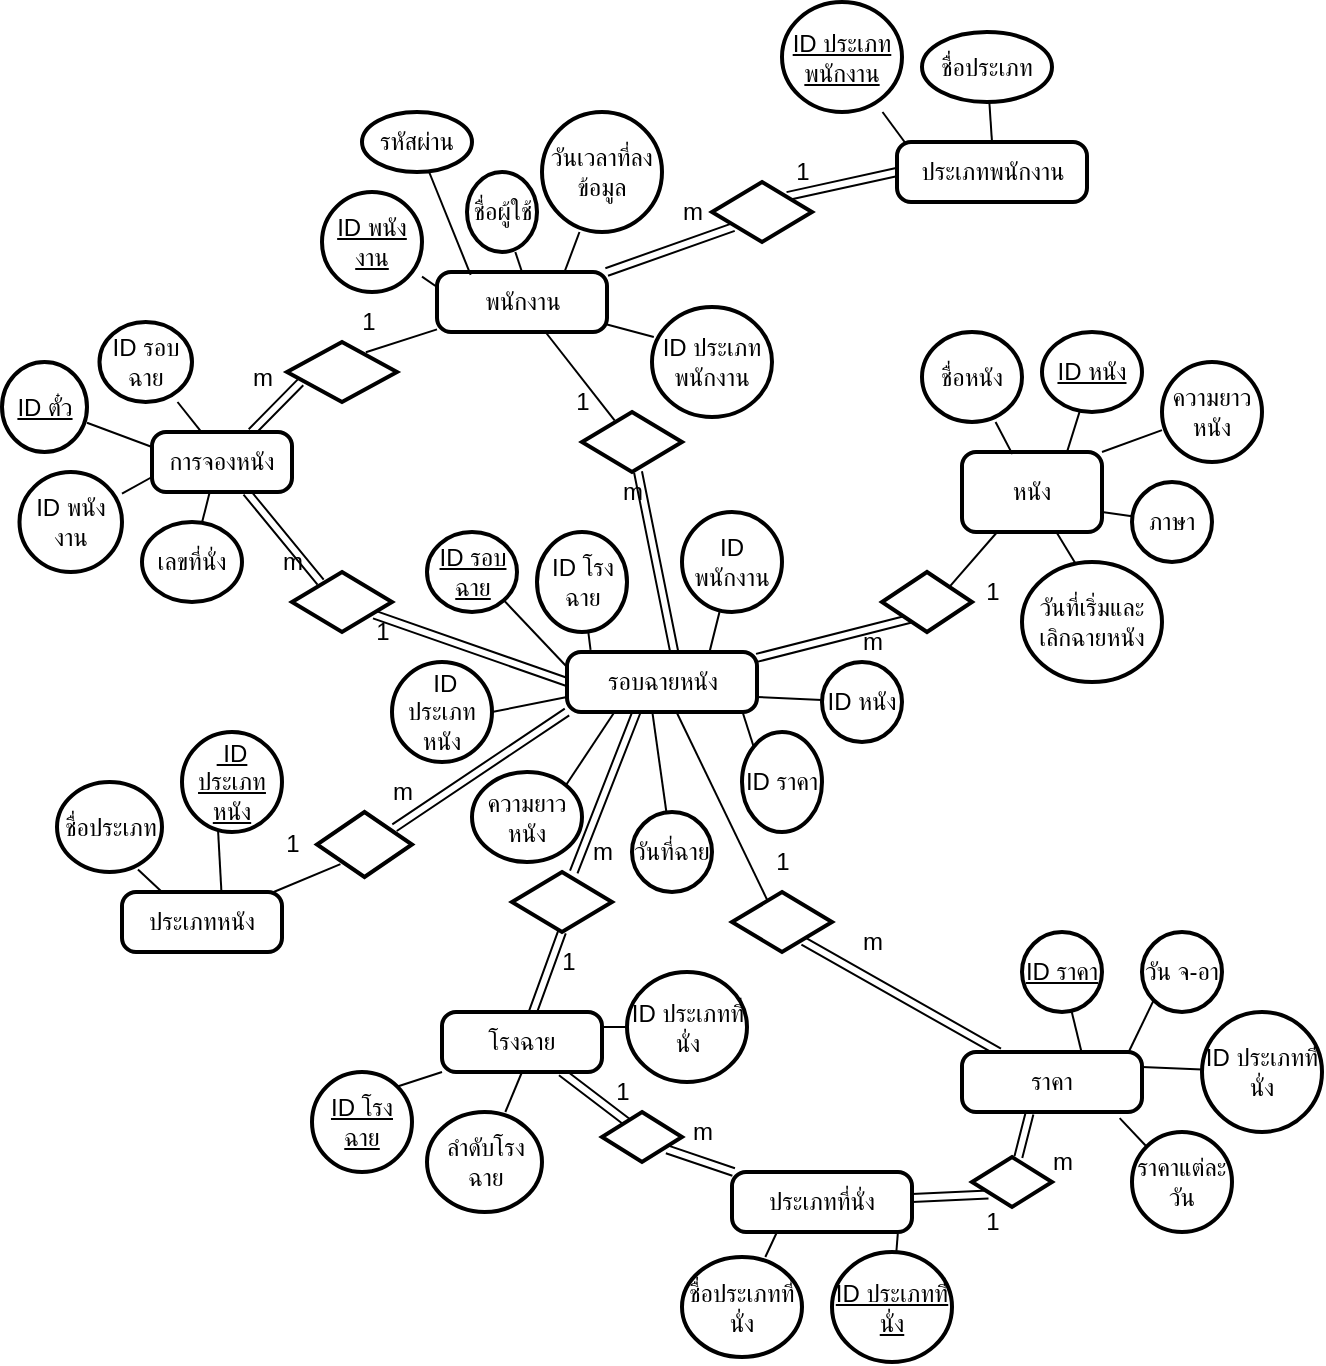 <mxfile>
    <diagram id="GzE5BmRNaT_6fZG82HUJ" name="Page-1">
        <mxGraphModel dx="784" dy="768" grid="1" gridSize="10" guides="1" tooltips="1" connect="1" arrows="1" fold="1" page="1" pageScale="1" pageWidth="850" pageHeight="1100" math="0" shadow="0">
            <root>
                <mxCell id="0"/>
                <mxCell id="1" parent="0"/>
                <mxCell id="127" style="edgeStyle=none;html=1;entryX=0.122;entryY=0.674;entryDx=0;entryDy=0;entryPerimeter=0;endArrow=none;endFill=0;shape=link;" edge="1" parent="1" source="89" target="126">
                    <mxGeometry relative="1" as="geometry">
                        <mxPoint x="239.98" y="230" as="targetPoint"/>
                    </mxGeometry>
                </mxCell>
                <mxCell id="146" style="edgeStyle=none;html=1;entryX=0.286;entryY=0.17;entryDx=0;entryDy=0;entryPerimeter=0;endArrow=none;endFill=0;shape=link;" edge="1" parent="1" source="89" target="118">
                    <mxGeometry relative="1" as="geometry"/>
                </mxCell>
                <mxCell id="89" value="การจองหนัง" style="rounded=1;whiteSpace=wrap;html=1;absoluteArcSize=1;arcSize=14;strokeWidth=2;" vertex="1" parent="1">
                    <mxGeometry x="195" y="290" width="70" height="30" as="geometry"/>
                </mxCell>
                <mxCell id="252" style="edgeStyle=none;html=1;entryX=0.355;entryY=0.007;entryDx=0;entryDy=0;entryPerimeter=0;endArrow=none;endFill=0;" edge="1" parent="1" source="92" target="89">
                    <mxGeometry relative="1" as="geometry"/>
                </mxCell>
                <mxCell id="92" value="ID รอบฉาย" style="strokeWidth=2;html=1;shape=mxgraph.flowchart.start_2;whiteSpace=wrap;" vertex="1" parent="1">
                    <mxGeometry x="168.75" y="235" width="46.25" height="40" as="geometry"/>
                </mxCell>
                <mxCell id="254" style="edgeStyle=none;html=1;entryX=0;entryY=0.25;entryDx=0;entryDy=0;endArrow=none;endFill=0;" edge="1" parent="1" source="93" target="89">
                    <mxGeometry relative="1" as="geometry"/>
                </mxCell>
                <mxCell id="93" value="&lt;u&gt;ID ตั๋ว&lt;/u&gt;" style="strokeWidth=2;html=1;shape=mxgraph.flowchart.start_2;whiteSpace=wrap;" vertex="1" parent="1">
                    <mxGeometry x="120" y="255" width="42.5" height="45" as="geometry"/>
                </mxCell>
                <mxCell id="251" style="edgeStyle=none;html=1;entryX=0.413;entryY=0.997;entryDx=0;entryDy=0;entryPerimeter=0;endArrow=none;endFill=0;" edge="1" parent="1" source="97" target="89">
                    <mxGeometry relative="1" as="geometry"/>
                </mxCell>
                <mxCell id="97" value="เลขที่นั่ง" style="strokeWidth=2;html=1;shape=mxgraph.flowchart.start_2;whiteSpace=wrap;" vertex="1" parent="1">
                    <mxGeometry x="190" y="335" width="50" height="40" as="geometry"/>
                </mxCell>
                <mxCell id="253" style="edgeStyle=none;html=1;entryX=0;entryY=0.75;entryDx=0;entryDy=0;endArrow=none;endFill=0;" edge="1" parent="1" source="101" target="89">
                    <mxGeometry relative="1" as="geometry"/>
                </mxCell>
                <mxCell id="101" value="ID พนังงาน" style="strokeWidth=2;html=1;shape=mxgraph.flowchart.start_2;whiteSpace=wrap;" vertex="1" parent="1">
                    <mxGeometry x="128.75" y="310" width="51.25" height="50" as="geometry"/>
                </mxCell>
                <mxCell id="169" style="edgeStyle=none;html=1;entryX=0.309;entryY=0.78;entryDx=0;entryDy=0;entryPerimeter=0;endArrow=none;endFill=0;shape=link;" edge="1" parent="1" source="105" target="167">
                    <mxGeometry relative="1" as="geometry"/>
                </mxCell>
                <mxCell id="185" style="edgeStyle=none;html=1;entryX=0.36;entryY=0.16;entryDx=0;entryDy=0;entryPerimeter=0;endArrow=none;endFill=0;" edge="1" parent="1" source="105" target="184">
                    <mxGeometry relative="1" as="geometry"/>
                </mxCell>
                <mxCell id="105" value="รอบฉายหนัง" style="rounded=1;whiteSpace=wrap;html=1;absoluteArcSize=1;arcSize=14;strokeWidth=2;" vertex="1" parent="1">
                    <mxGeometry x="402.5" y="400" width="95" height="30" as="geometry"/>
                </mxCell>
                <mxCell id="107" style="edgeStyle=none;html=1;entryX=0;entryY=0.25;entryDx=0;entryDy=0;endArrow=none;endFill=0;exitX=0.855;exitY=0.855;exitDx=0;exitDy=0;exitPerimeter=0;" edge="1" parent="1" source="106" target="105">
                    <mxGeometry relative="1" as="geometry"/>
                </mxCell>
                <mxCell id="106" value="&lt;u&gt;ID รอบฉาย&lt;/u&gt;" style="strokeWidth=2;html=1;shape=mxgraph.flowchart.start_2;whiteSpace=wrap;" vertex="1" parent="1">
                    <mxGeometry x="332.5" y="340" width="45" height="40" as="geometry"/>
                </mxCell>
                <mxCell id="170" style="edgeStyle=none;html=1;entryX=1;entryY=0.75;entryDx=0;entryDy=0;endArrow=none;endFill=0;" edge="1" parent="1" source="109" target="105">
                    <mxGeometry relative="1" as="geometry"/>
                </mxCell>
                <mxCell id="109" value="ID หนัง" style="strokeWidth=2;html=1;shape=mxgraph.flowchart.start_2;whiteSpace=wrap;" vertex="1" parent="1">
                    <mxGeometry x="530" y="405" width="40" height="40" as="geometry"/>
                </mxCell>
                <mxCell id="148" style="edgeStyle=none;html=1;entryX=0.124;entryY=-0.034;entryDx=0;entryDy=0;entryPerimeter=0;endArrow=none;endFill=0;" edge="1" parent="1" source="111" target="105">
                    <mxGeometry relative="1" as="geometry"/>
                </mxCell>
                <mxCell id="111" value="ID โรงฉาย" style="strokeWidth=2;html=1;shape=mxgraph.flowchart.start_2;whiteSpace=wrap;" vertex="1" parent="1">
                    <mxGeometry x="387.5" y="340" width="45" height="50" as="geometry"/>
                </mxCell>
                <mxCell id="114" style="edgeStyle=none;html=1;entryX=0;entryY=0.75;entryDx=0;entryDy=0;endArrow=none;endFill=0;exitX=1;exitY=0.5;exitDx=0;exitDy=0;exitPerimeter=0;" edge="1" parent="1" source="115" target="105">
                    <mxGeometry relative="1" as="geometry">
                        <mxPoint x="355" y="465" as="sourcePoint"/>
                    </mxGeometry>
                </mxCell>
                <mxCell id="115" value="&amp;nbsp;ID ประเภท หนัง" style="strokeWidth=2;html=1;shape=mxgraph.flowchart.start_2;whiteSpace=wrap;" vertex="1" parent="1">
                    <mxGeometry x="315" y="405" width="50" height="50" as="geometry"/>
                </mxCell>
                <mxCell id="117" style="edgeStyle=none;html=1;entryX=0.25;entryY=1;entryDx=0;entryDy=0;endArrow=none;endFill=0;exitX=0.855;exitY=0.145;exitDx=0;exitDy=0;exitPerimeter=0;" edge="1" parent="1" source="116" target="105">
                    <mxGeometry relative="1" as="geometry"/>
                </mxCell>
                <mxCell id="116" value="ความยาวหนัง" style="strokeWidth=2;html=1;shape=mxgraph.flowchart.start_2;whiteSpace=wrap;" vertex="1" parent="1">
                    <mxGeometry x="355" y="460" width="55" height="45" as="geometry"/>
                </mxCell>
                <mxCell id="145" style="edgeStyle=none;html=1;entryX=0;entryY=0.5;entryDx=0;entryDy=0;endArrow=none;endFill=0;exitX=0.823;exitY=0.71;exitDx=0;exitDy=0;exitPerimeter=0;shape=link;" edge="1" parent="1" source="118" target="105">
                    <mxGeometry relative="1" as="geometry"/>
                </mxCell>
                <mxCell id="118" value="" style="strokeWidth=2;html=1;shape=mxgraph.flowchart.decision;whiteSpace=wrap;" vertex="1" parent="1">
                    <mxGeometry x="265" y="360" width="50" height="30" as="geometry"/>
                </mxCell>
                <mxCell id="171" style="edgeStyle=none;html=1;entryX=0.45;entryY=1.02;entryDx=0;entryDy=0;entryPerimeter=0;endArrow=none;endFill=0;" edge="1" parent="1" source="120" target="105">
                    <mxGeometry relative="1" as="geometry"/>
                </mxCell>
                <mxCell id="120" value="วันที่ฉาย" style="strokeWidth=2;html=1;shape=mxgraph.flowchart.start_2;whiteSpace=wrap;" vertex="1" parent="1">
                    <mxGeometry x="435" y="480" width="40" height="40" as="geometry"/>
                </mxCell>
                <mxCell id="172" style="edgeStyle=none;html=1;entryX=0.924;entryY=0.999;entryDx=0;entryDy=0;endArrow=none;endFill=0;exitX=0.145;exitY=0.145;exitDx=0;exitDy=0;exitPerimeter=0;entryPerimeter=0;" edge="1" parent="1" source="121" target="105">
                    <mxGeometry relative="1" as="geometry"/>
                </mxCell>
                <mxCell id="121" value="ID ราคา" style="strokeWidth=2;html=1;shape=mxgraph.flowchart.start_2;whiteSpace=wrap;" vertex="1" parent="1">
                    <mxGeometry x="490" y="440" width="40" height="50" as="geometry"/>
                </mxCell>
                <mxCell id="126" value="" style="strokeWidth=2;html=1;shape=mxgraph.flowchart.decision;whiteSpace=wrap;" vertex="1" parent="1">
                    <mxGeometry x="262.5" y="245" width="55" height="30" as="geometry"/>
                </mxCell>
                <mxCell id="147" style="edgeStyle=none;html=1;endArrow=none;endFill=0;entryX=0.717;entryY=0.17;entryDx=0;entryDy=0;entryPerimeter=0;" edge="1" parent="1" source="128" target="126">
                    <mxGeometry relative="1" as="geometry">
                        <mxPoint x="310" y="230" as="targetPoint"/>
                    </mxGeometry>
                </mxCell>
                <mxCell id="150" style="edgeStyle=none;html=1;entryX=0.326;entryY=0.14;entryDx=0;entryDy=0;entryPerimeter=0;endArrow=none;endFill=0;" edge="1" parent="1" source="128" target="149">
                    <mxGeometry relative="1" as="geometry"/>
                </mxCell>
                <mxCell id="249" style="edgeStyle=none;html=1;entryX=0.015;entryY=0.272;entryDx=0;entryDy=0;entryPerimeter=0;endArrow=none;endFill=0;" edge="1" parent="1" source="128" target="143">
                    <mxGeometry relative="1" as="geometry"/>
                </mxCell>
                <mxCell id="261" style="edgeStyle=none;shape=link;html=1;entryX=0.214;entryY=0.752;entryDx=0;entryDy=0;entryPerimeter=0;endArrow=none;endFill=0;" edge="1" parent="1" source="128" target="260">
                    <mxGeometry relative="1" as="geometry"/>
                </mxCell>
                <mxCell id="128" value="พนักงาน" style="rounded=1;whiteSpace=wrap;html=1;absoluteArcSize=1;arcSize=14;strokeWidth=2;" vertex="1" parent="1">
                    <mxGeometry x="337.5" y="210" width="85" height="30" as="geometry"/>
                </mxCell>
                <mxCell id="248" style="edgeStyle=none;html=1;entryX=0;entryY=0.25;entryDx=0;entryDy=0;endArrow=none;endFill=0;" edge="1" parent="1" source="131" target="128">
                    <mxGeometry relative="1" as="geometry"/>
                </mxCell>
                <mxCell id="131" value="&lt;u&gt;ID พนังงาน&lt;/u&gt;" style="strokeWidth=2;html=1;shape=mxgraph.flowchart.start_2;whiteSpace=wrap;" vertex="1" parent="1">
                    <mxGeometry x="280" y="170" width="50" height="50" as="geometry"/>
                </mxCell>
                <mxCell id="246" style="edgeStyle=none;html=1;entryX=0.5;entryY=0;entryDx=0;entryDy=0;endArrow=none;endFill=0;" edge="1" parent="1" source="133" target="128">
                    <mxGeometry relative="1" as="geometry"/>
                </mxCell>
                <mxCell id="133" value="ชื่อผู้ใช้" style="strokeWidth=2;html=1;shape=mxgraph.flowchart.start_2;whiteSpace=wrap;" vertex="1" parent="1">
                    <mxGeometry x="352.5" y="160" width="35" height="40" as="geometry"/>
                </mxCell>
                <mxCell id="247" style="edgeStyle=none;html=1;entryX=0.198;entryY=0.047;entryDx=0;entryDy=0;entryPerimeter=0;endArrow=none;endFill=0;" edge="1" parent="1" source="135" target="128">
                    <mxGeometry relative="1" as="geometry"/>
                </mxCell>
                <mxCell id="135" value="รหัสผ่าน" style="strokeWidth=2;html=1;shape=mxgraph.flowchart.start_2;whiteSpace=wrap;" vertex="1" parent="1">
                    <mxGeometry x="300" y="130" width="55" height="30" as="geometry"/>
                </mxCell>
                <mxCell id="245" style="edgeStyle=none;html=1;entryX=0.75;entryY=0;entryDx=0;entryDy=0;endArrow=none;endFill=0;" edge="1" parent="1" source="141" target="128">
                    <mxGeometry relative="1" as="geometry"/>
                </mxCell>
                <mxCell id="141" value="วันเวลาที่ลงข้อมูล" style="strokeWidth=2;html=1;shape=mxgraph.flowchart.start_2;whiteSpace=wrap;" vertex="1" parent="1">
                    <mxGeometry x="390" y="130" width="60" height="60" as="geometry"/>
                </mxCell>
                <mxCell id="143" value="ID ประเภทพนักงาน" style="strokeWidth=2;html=1;shape=mxgraph.flowchart.start_2;whiteSpace=wrap;" vertex="1" parent="1">
                    <mxGeometry x="445" y="227.5" width="60" height="55" as="geometry"/>
                </mxCell>
                <mxCell id="151" style="edgeStyle=none;html=1;entryX=0.564;entryY=-0.007;entryDx=0;entryDy=0;entryPerimeter=0;endArrow=none;endFill=0;shape=link;" edge="1" parent="1" source="149" target="105">
                    <mxGeometry relative="1" as="geometry"/>
                </mxCell>
                <mxCell id="149" value="" style="strokeWidth=2;html=1;shape=mxgraph.flowchart.decision;whiteSpace=wrap;" vertex="1" parent="1">
                    <mxGeometry x="410" y="280" width="50" height="30" as="geometry"/>
                </mxCell>
                <mxCell id="173" style="edgeStyle=none;html=1;entryX=0.75;entryY=0;entryDx=0;entryDy=0;endArrow=none;endFill=0;" edge="1" parent="1" source="152" target="105">
                    <mxGeometry relative="1" as="geometry"/>
                </mxCell>
                <mxCell id="152" value="ID พนักงาน" style="strokeWidth=2;html=1;shape=mxgraph.flowchart.start_2;whiteSpace=wrap;" vertex="1" parent="1">
                    <mxGeometry x="460" y="330" width="50" height="50" as="geometry"/>
                </mxCell>
                <mxCell id="166" style="edgeStyle=none;html=1;entryX=0.393;entryY=0.033;entryDx=0;entryDy=0;entryPerimeter=0;endArrow=none;endFill=0;" edge="1" parent="1" source="154" target="165">
                    <mxGeometry relative="1" as="geometry"/>
                </mxCell>
                <mxCell id="168" style="edgeStyle=none;html=1;entryX=0.754;entryY=0.24;entryDx=0;entryDy=0;entryPerimeter=0;endArrow=none;endFill=0;" edge="1" parent="1" source="154" target="167">
                    <mxGeometry relative="1" as="geometry"/>
                </mxCell>
                <mxCell id="154" value="หนัง" style="rounded=1;whiteSpace=wrap;html=1;absoluteArcSize=1;arcSize=14;strokeWidth=2;" vertex="1" parent="1">
                    <mxGeometry x="600" y="300" width="70" height="40" as="geometry"/>
                </mxCell>
                <mxCell id="160" style="edgeStyle=none;html=1;entryX=0.75;entryY=0;entryDx=0;entryDy=0;endArrow=none;endFill=0;" edge="1" parent="1" source="156" target="154">
                    <mxGeometry relative="1" as="geometry"/>
                </mxCell>
                <mxCell id="156" value="&lt;u&gt;ID หนัง&lt;/u&gt;" style="strokeWidth=2;html=1;shape=mxgraph.flowchart.start_2;whiteSpace=wrap;" vertex="1" parent="1">
                    <mxGeometry x="640" y="240" width="50" height="40" as="geometry"/>
                </mxCell>
                <mxCell id="159" style="edgeStyle=none;html=1;entryX=0.36;entryY=0.027;entryDx=0;entryDy=0;entryPerimeter=0;endArrow=none;endFill=0;" edge="1" parent="1" source="158" target="154">
                    <mxGeometry relative="1" as="geometry"/>
                </mxCell>
                <mxCell id="158" value="ชื่อหนัง" style="strokeWidth=2;html=1;shape=mxgraph.flowchart.start_2;whiteSpace=wrap;" vertex="1" parent="1">
                    <mxGeometry x="580" y="240" width="50" height="45" as="geometry"/>
                </mxCell>
                <mxCell id="162" style="edgeStyle=none;html=1;entryX=1;entryY=0;entryDx=0;entryDy=0;endArrow=none;endFill=0;" edge="1" parent="1" source="161" target="154">
                    <mxGeometry relative="1" as="geometry"/>
                </mxCell>
                <mxCell id="161" value="ความยาวหนัง" style="strokeWidth=2;html=1;shape=mxgraph.flowchart.start_2;whiteSpace=wrap;" vertex="1" parent="1">
                    <mxGeometry x="700" y="255" width="50" height="50" as="geometry"/>
                </mxCell>
                <mxCell id="164" style="edgeStyle=none;html=1;endArrow=none;endFill=0;entryX=1;entryY=0.75;entryDx=0;entryDy=0;" edge="1" parent="1" source="163" target="154">
                    <mxGeometry relative="1" as="geometry">
                        <mxPoint x="730" y="400" as="targetPoint"/>
                    </mxGeometry>
                </mxCell>
                <mxCell id="163" value="ภาษา" style="strokeWidth=2;html=1;shape=mxgraph.flowchart.start_2;whiteSpace=wrap;" vertex="1" parent="1">
                    <mxGeometry x="685" y="315" width="40" height="40" as="geometry"/>
                </mxCell>
                <mxCell id="165" value="วันที่เริ่มและ เลิกฉายหนัง" style="strokeWidth=2;html=1;shape=mxgraph.flowchart.start_2;whiteSpace=wrap;" vertex="1" parent="1">
                    <mxGeometry x="630" y="355" width="70" height="60" as="geometry"/>
                </mxCell>
                <mxCell id="167" value="" style="strokeWidth=2;html=1;shape=mxgraph.flowchart.decision;whiteSpace=wrap;" vertex="1" parent="1">
                    <mxGeometry x="560" y="360" width="45" height="30" as="geometry"/>
                </mxCell>
                <mxCell id="186" style="edgeStyle=none;html=1;entryX=0.714;entryY=0.82;entryDx=0;entryDy=0;entryPerimeter=0;endArrow=none;endFill=0;shape=link;" edge="1" parent="1" source="174" target="184">
                    <mxGeometry relative="1" as="geometry"/>
                </mxCell>
                <mxCell id="174" value="ราคา" style="rounded=1;whiteSpace=wrap;html=1;absoluteArcSize=1;arcSize=14;strokeWidth=2;" vertex="1" parent="1">
                    <mxGeometry x="600" y="600" width="90" height="30" as="geometry"/>
                </mxCell>
                <mxCell id="176" style="edgeStyle=none;html=1;entryX=0.663;entryY=-0.013;entryDx=0;entryDy=0;entryPerimeter=0;endArrow=none;endFill=0;" edge="1" parent="1" source="175" target="174">
                    <mxGeometry relative="1" as="geometry"/>
                </mxCell>
                <mxCell id="175" value="&lt;u&gt;ID ราคา&lt;/u&gt;" style="strokeWidth=2;html=1;shape=mxgraph.flowchart.start_2;whiteSpace=wrap;direction=south;" vertex="1" parent="1">
                    <mxGeometry x="630" y="540" width="40" height="40" as="geometry"/>
                </mxCell>
                <mxCell id="178" style="edgeStyle=none;html=1;entryX=0.926;entryY=0;entryDx=0;entryDy=0;entryPerimeter=0;endArrow=none;endFill=0;exitX=0.145;exitY=0.855;exitDx=0;exitDy=0;exitPerimeter=0;" edge="1" parent="1" source="177" target="174">
                    <mxGeometry relative="1" as="geometry"/>
                </mxCell>
                <mxCell id="177" value="วัน จ-อา" style="strokeWidth=2;html=1;shape=mxgraph.flowchart.start_2;whiteSpace=wrap;" vertex="1" parent="1">
                    <mxGeometry x="690" y="540" width="40" height="40" as="geometry"/>
                </mxCell>
                <mxCell id="183" style="edgeStyle=none;html=1;entryX=1;entryY=0.25;entryDx=0;entryDy=0;endArrow=none;endFill=0;" edge="1" parent="1" source="182" target="174">
                    <mxGeometry relative="1" as="geometry"/>
                </mxCell>
                <mxCell id="182" value="ID ประเภทที่นั่ง" style="strokeWidth=2;html=1;shape=mxgraph.flowchart.start_2;whiteSpace=wrap;" vertex="1" parent="1">
                    <mxGeometry x="720" y="580" width="60" height="60" as="geometry"/>
                </mxCell>
                <mxCell id="184" value="" style="strokeWidth=2;html=1;shape=mxgraph.flowchart.decision;whiteSpace=wrap;" vertex="1" parent="1">
                    <mxGeometry x="485" y="520" width="50" height="30" as="geometry"/>
                </mxCell>
                <mxCell id="187" value="1" style="text;html=1;align=center;verticalAlign=middle;resizable=0;points=[];autosize=1;strokeColor=none;fillColor=none;" vertex="1" parent="1">
                    <mxGeometry x="495" y="490" width="30" height="30" as="geometry"/>
                </mxCell>
                <mxCell id="188" value="m" style="text;html=1;align=center;verticalAlign=middle;resizable=0;points=[];autosize=1;strokeColor=none;fillColor=none;" vertex="1" parent="1">
                    <mxGeometry x="540" y="530" width="30" height="30" as="geometry"/>
                </mxCell>
                <mxCell id="189" value="1" style="text;html=1;align=center;verticalAlign=middle;resizable=0;points=[];autosize=1;strokeColor=none;fillColor=none;" vertex="1" parent="1">
                    <mxGeometry x="600" y="355" width="30" height="30" as="geometry"/>
                </mxCell>
                <mxCell id="190" value="m" style="text;html=1;align=center;verticalAlign=middle;resizable=0;points=[];autosize=1;strokeColor=none;fillColor=none;" vertex="1" parent="1">
                    <mxGeometry x="540" y="380" width="30" height="30" as="geometry"/>
                </mxCell>
                <mxCell id="192" value="1" style="text;html=1;align=center;verticalAlign=middle;resizable=0;points=[];autosize=1;strokeColor=none;fillColor=none;" vertex="1" parent="1">
                    <mxGeometry x="295" y="375" width="30" height="30" as="geometry"/>
                </mxCell>
                <mxCell id="193" value="m" style="text;html=1;align=center;verticalAlign=middle;resizable=0;points=[];autosize=1;strokeColor=none;fillColor=none;" vertex="1" parent="1">
                    <mxGeometry x="250" y="340" width="30" height="30" as="geometry"/>
                </mxCell>
                <mxCell id="194" value="1" style="text;html=1;align=center;verticalAlign=middle;resizable=0;points=[];autosize=1;strokeColor=none;fillColor=none;" vertex="1" parent="1">
                    <mxGeometry x="395" y="260" width="30" height="30" as="geometry"/>
                </mxCell>
                <mxCell id="195" value="m" style="text;html=1;align=center;verticalAlign=middle;resizable=0;points=[];autosize=1;strokeColor=none;fillColor=none;" vertex="1" parent="1">
                    <mxGeometry x="420" y="305" width="30" height="30" as="geometry"/>
                </mxCell>
                <mxCell id="196" value="1" style="text;html=1;align=center;verticalAlign=middle;resizable=0;points=[];autosize=1;strokeColor=none;fillColor=none;" vertex="1" parent="1">
                    <mxGeometry x="287.5" y="220" width="30" height="30" as="geometry"/>
                </mxCell>
                <mxCell id="197" value="m" style="text;html=1;align=center;verticalAlign=middle;resizable=0;points=[];autosize=1;strokeColor=none;fillColor=none;" vertex="1" parent="1">
                    <mxGeometry x="235" y="247.5" width="30" height="30" as="geometry"/>
                </mxCell>
                <mxCell id="214" style="edgeStyle=none;html=1;entryX=0.5;entryY=1;entryDx=0;entryDy=0;entryPerimeter=0;endArrow=none;endFill=0;shape=link;" edge="1" parent="1" source="200" target="213">
                    <mxGeometry relative="1" as="geometry"/>
                </mxCell>
                <mxCell id="225" style="edgeStyle=none;html=1;entryX=0.317;entryY=0.205;entryDx=0;entryDy=0;entryPerimeter=0;endArrow=none;endFill=0;shape=link;" edge="1" parent="1" source="200" target="224">
                    <mxGeometry relative="1" as="geometry"/>
                </mxCell>
                <mxCell id="200" value="โรงฉาย" style="rounded=1;whiteSpace=wrap;html=1;absoluteArcSize=1;arcSize=14;strokeWidth=2;" vertex="1" parent="1">
                    <mxGeometry x="340" y="580" width="80" height="30" as="geometry"/>
                </mxCell>
                <mxCell id="208" style="edgeStyle=none;html=1;entryX=0;entryY=1;entryDx=0;entryDy=0;endArrow=none;endFill=0;exitX=0.855;exitY=0.145;exitDx=0;exitDy=0;exitPerimeter=0;" edge="1" parent="1" source="201" target="200">
                    <mxGeometry relative="1" as="geometry"/>
                </mxCell>
                <mxCell id="201" value="&lt;u&gt;ID โรงฉาย&lt;/u&gt;" style="strokeWidth=2;html=1;shape=mxgraph.flowchart.start_2;whiteSpace=wrap;" vertex="1" parent="1">
                    <mxGeometry x="275" y="610" width="50" height="50" as="geometry"/>
                </mxCell>
                <mxCell id="207" style="edgeStyle=none;html=1;entryX=0.5;entryY=1;entryDx=0;entryDy=0;endArrow=none;endFill=0;" edge="1" parent="1" source="203" target="200">
                    <mxGeometry relative="1" as="geometry"/>
                </mxCell>
                <mxCell id="203" value="ลำดับโรงฉาย" style="strokeWidth=2;html=1;shape=mxgraph.flowchart.start_2;whiteSpace=wrap;" vertex="1" parent="1">
                    <mxGeometry x="332.5" y="630" width="57.5" height="50" as="geometry"/>
                </mxCell>
                <mxCell id="219" style="edgeStyle=none;html=1;entryX=1;entryY=0.25;entryDx=0;entryDy=0;endArrow=none;endFill=0;" edge="1" parent="1" source="205" target="200">
                    <mxGeometry relative="1" as="geometry"/>
                </mxCell>
                <mxCell id="205" value="ID ประเภทที่นั่ง" style="strokeWidth=2;html=1;shape=mxgraph.flowchart.start_2;whiteSpace=wrap;" vertex="1" parent="1">
                    <mxGeometry x="432.5" y="560" width="60" height="55" as="geometry"/>
                </mxCell>
                <mxCell id="211" style="edgeStyle=none;html=1;entryX=0.876;entryY=1.103;entryDx=0;entryDy=0;entryPerimeter=0;endArrow=none;endFill=0;exitX=0.145;exitY=0.145;exitDx=0;exitDy=0;exitPerimeter=0;" edge="1" parent="1" source="210" target="174">
                    <mxGeometry relative="1" as="geometry"/>
                </mxCell>
                <mxCell id="210" value="ราคาแต่ละวัน" style="strokeWidth=2;html=1;shape=mxgraph.flowchart.start_2;whiteSpace=wrap;" vertex="1" parent="1">
                    <mxGeometry x="685" y="640" width="50" height="50" as="geometry"/>
                </mxCell>
                <mxCell id="215" style="edgeStyle=none;html=1;entryX=0.365;entryY=1.005;entryDx=0;entryDy=0;entryPerimeter=0;endArrow=none;endFill=0;shape=link;" edge="1" parent="1" source="213" target="105">
                    <mxGeometry relative="1" as="geometry"/>
                </mxCell>
                <mxCell id="213" value="" style="strokeWidth=2;html=1;shape=mxgraph.flowchart.decision;whiteSpace=wrap;" vertex="1" parent="1">
                    <mxGeometry x="375" y="510" width="50" height="30" as="geometry"/>
                </mxCell>
                <mxCell id="216" value="1" style="text;html=1;align=center;verticalAlign=middle;resizable=0;points=[];autosize=1;strokeColor=none;fillColor=none;" vertex="1" parent="1">
                    <mxGeometry x="387.5" y="540" width="30" height="30" as="geometry"/>
                </mxCell>
                <mxCell id="217" value="m" style="text;html=1;align=center;verticalAlign=middle;resizable=0;points=[];autosize=1;strokeColor=none;fillColor=none;" vertex="1" parent="1">
                    <mxGeometry x="405" y="485" width="30" height="30" as="geometry"/>
                </mxCell>
                <mxCell id="226" style="edgeStyle=none;html=1;entryX=0.814;entryY=0.748;entryDx=0;entryDy=0;entryPerimeter=0;endArrow=none;endFill=0;shape=link;" edge="1" parent="1" source="218" target="224">
                    <mxGeometry relative="1" as="geometry"/>
                </mxCell>
                <mxCell id="230" style="edgeStyle=none;html=1;entryX=0.204;entryY=0.751;entryDx=0;entryDy=0;entryPerimeter=0;endArrow=none;endFill=0;shape=link;" edge="1" parent="1" source="218" target="229">
                    <mxGeometry relative="1" as="geometry"/>
                </mxCell>
                <mxCell id="218" value="ประเภทที่นั่ง" style="rounded=1;whiteSpace=wrap;html=1;absoluteArcSize=1;arcSize=14;strokeWidth=2;" vertex="1" parent="1">
                    <mxGeometry x="485" y="660" width="90" height="30" as="geometry"/>
                </mxCell>
                <mxCell id="222" style="edgeStyle=none;html=1;entryX=0.25;entryY=1;entryDx=0;entryDy=0;endArrow=none;endFill=0;" edge="1" parent="1" source="220" target="218">
                    <mxGeometry relative="1" as="geometry"/>
                </mxCell>
                <mxCell id="220" value="ชื่อประเภทที่นั่ง" style="strokeWidth=2;html=1;shape=mxgraph.flowchart.start_2;whiteSpace=wrap;" vertex="1" parent="1">
                    <mxGeometry x="460" y="702.5" width="60" height="50" as="geometry"/>
                </mxCell>
                <mxCell id="223" style="edgeStyle=none;html=1;entryX=0.921;entryY=1.032;entryDx=0;entryDy=0;entryPerimeter=0;endArrow=none;endFill=0;" edge="1" parent="1" source="221" target="218">
                    <mxGeometry relative="1" as="geometry"/>
                </mxCell>
                <mxCell id="221" value="&lt;u&gt;ID ประเภทที่นั่ง&lt;/u&gt;" style="strokeWidth=2;html=1;shape=mxgraph.flowchart.start_2;whiteSpace=wrap;" vertex="1" parent="1">
                    <mxGeometry x="535" y="700" width="60" height="55" as="geometry"/>
                </mxCell>
                <mxCell id="224" value="" style="strokeWidth=2;html=1;shape=mxgraph.flowchart.decision;whiteSpace=wrap;" vertex="1" parent="1">
                    <mxGeometry x="420" y="630" width="40" height="25" as="geometry"/>
                </mxCell>
                <mxCell id="227" value="1" style="text;html=1;align=center;verticalAlign=middle;resizable=0;points=[];autosize=1;strokeColor=none;fillColor=none;" vertex="1" parent="1">
                    <mxGeometry x="415" y="605" width="30" height="30" as="geometry"/>
                </mxCell>
                <mxCell id="228" value="m" style="text;html=1;align=center;verticalAlign=middle;resizable=0;points=[];autosize=1;strokeColor=none;fillColor=none;" vertex="1" parent="1">
                    <mxGeometry x="455" y="625" width="30" height="30" as="geometry"/>
                </mxCell>
                <mxCell id="231" style="edgeStyle=none;html=1;entryX=0.375;entryY=1.024;entryDx=0;entryDy=0;entryPerimeter=0;endArrow=none;endFill=0;shape=link;" edge="1" parent="1" source="229" target="174">
                    <mxGeometry relative="1" as="geometry"/>
                </mxCell>
                <mxCell id="229" value="" style="strokeWidth=2;html=1;shape=mxgraph.flowchart.decision;whiteSpace=wrap;" vertex="1" parent="1">
                    <mxGeometry x="605" y="652.5" width="40" height="25" as="geometry"/>
                </mxCell>
                <mxCell id="232" value="1" style="text;html=1;align=center;verticalAlign=middle;resizable=0;points=[];autosize=1;strokeColor=none;fillColor=none;" vertex="1" parent="1">
                    <mxGeometry x="600" y="670" width="30" height="30" as="geometry"/>
                </mxCell>
                <mxCell id="233" value="m" style="text;html=1;align=center;verticalAlign=middle;resizable=0;points=[];autosize=1;strokeColor=none;fillColor=none;" vertex="1" parent="1">
                    <mxGeometry x="635" y="640" width="30" height="30" as="geometry"/>
                </mxCell>
                <mxCell id="237" style="edgeStyle=none;html=1;entryX=0.247;entryY=0.801;entryDx=0;entryDy=0;entryPerimeter=0;endArrow=none;endFill=0;" edge="1" parent="1" source="234" target="235">
                    <mxGeometry relative="1" as="geometry"/>
                </mxCell>
                <mxCell id="234" value="ประเภทหนัง" style="rounded=1;whiteSpace=wrap;html=1;absoluteArcSize=1;arcSize=14;strokeWidth=2;" vertex="1" parent="1">
                    <mxGeometry x="180" y="520" width="80" height="30" as="geometry"/>
                </mxCell>
                <mxCell id="236" style="edgeStyle=none;html=1;entryX=0;entryY=1;entryDx=0;entryDy=0;endArrow=none;endFill=0;exitX=0.816;exitY=0.241;exitDx=0;exitDy=0;exitPerimeter=0;shape=link;" edge="1" parent="1" source="235" target="105">
                    <mxGeometry relative="1" as="geometry"/>
                </mxCell>
                <mxCell id="235" value="" style="strokeWidth=2;html=1;shape=mxgraph.flowchart.decision;whiteSpace=wrap;" vertex="1" parent="1">
                    <mxGeometry x="277.5" y="480" width="47.5" height="32.5" as="geometry"/>
                </mxCell>
                <mxCell id="238" value="1" style="text;html=1;align=center;verticalAlign=middle;resizable=0;points=[];autosize=1;strokeColor=none;fillColor=none;" vertex="1" parent="1">
                    <mxGeometry x="250" y="481.25" width="30" height="30" as="geometry"/>
                </mxCell>
                <mxCell id="239" value="m" style="text;html=1;align=center;verticalAlign=middle;resizable=0;points=[];autosize=1;strokeColor=none;fillColor=none;" vertex="1" parent="1">
                    <mxGeometry x="305" y="455" width="30" height="30" as="geometry"/>
                </mxCell>
                <mxCell id="241" style="edgeStyle=none;html=1;entryX=0.621;entryY=-0.024;entryDx=0;entryDy=0;entryPerimeter=0;endArrow=none;endFill=0;exitX=0.359;exitY=0.956;exitDx=0;exitDy=0;exitPerimeter=0;" edge="1" parent="1" source="240" target="234">
                    <mxGeometry relative="1" as="geometry"/>
                </mxCell>
                <mxCell id="240" value="&lt;u&gt;&amp;nbsp;ID ประเภท หนัง&lt;/u&gt;" style="strokeWidth=2;html=1;shape=mxgraph.flowchart.start_2;whiteSpace=wrap;" vertex="1" parent="1">
                    <mxGeometry x="210" y="440" width="50" height="50" as="geometry"/>
                </mxCell>
                <mxCell id="243" style="edgeStyle=none;html=1;entryX=0.25;entryY=0;entryDx=0;entryDy=0;endArrow=none;endFill=0;exitX=0.771;exitY=0.973;exitDx=0;exitDy=0;exitPerimeter=0;" edge="1" parent="1" source="242" target="234">
                    <mxGeometry relative="1" as="geometry"/>
                </mxCell>
                <mxCell id="242" value="ชื่อประเภท" style="strokeWidth=2;html=1;shape=mxgraph.flowchart.start_2;whiteSpace=wrap;" vertex="1" parent="1">
                    <mxGeometry x="147.5" y="465" width="52.5" height="45" as="geometry"/>
                </mxCell>
                <mxCell id="259" value="ประเภทพนักงาน" style="rounded=1;whiteSpace=wrap;html=1;absoluteArcSize=1;arcSize=14;strokeWidth=2;" vertex="1" parent="1">
                    <mxGeometry x="567.5" y="145" width="95" height="30" as="geometry"/>
                </mxCell>
                <mxCell id="262" style="edgeStyle=none;shape=link;html=1;entryX=0;entryY=0.5;entryDx=0;entryDy=0;endArrow=none;endFill=0;exitX=0.754;exitY=0.234;exitDx=0;exitDy=0;exitPerimeter=0;" edge="1" parent="1" source="260" target="259">
                    <mxGeometry relative="1" as="geometry"/>
                </mxCell>
                <mxCell id="260" value="" style="strokeWidth=2;html=1;shape=mxgraph.flowchart.decision;whiteSpace=wrap;" vertex="1" parent="1">
                    <mxGeometry x="475" y="165" width="50" height="30" as="geometry"/>
                </mxCell>
                <mxCell id="263" value="m" style="text;html=1;align=center;verticalAlign=middle;resizable=0;points=[];autosize=1;strokeColor=none;fillColor=none;" vertex="1" parent="1">
                    <mxGeometry x="450" y="165" width="30" height="30" as="geometry"/>
                </mxCell>
                <mxCell id="264" value="1" style="text;html=1;align=center;verticalAlign=middle;resizable=0;points=[];autosize=1;strokeColor=none;fillColor=none;" vertex="1" parent="1">
                    <mxGeometry x="505" y="145" width="30" height="30" as="geometry"/>
                </mxCell>
                <mxCell id="267" style="edgeStyle=none;html=1;entryX=0.044;entryY=0.017;entryDx=0;entryDy=0;entryPerimeter=0;endArrow=none;endFill=0;" edge="1" parent="1" source="265" target="259">
                    <mxGeometry relative="1" as="geometry"/>
                </mxCell>
                <mxCell id="265" value="&lt;u&gt;ID ประเภทพนักงาน&lt;/u&gt;" style="strokeWidth=2;html=1;shape=mxgraph.flowchart.start_2;whiteSpace=wrap;" vertex="1" parent="1">
                    <mxGeometry x="510" y="75" width="60" height="55" as="geometry"/>
                </mxCell>
                <mxCell id="268" style="edgeStyle=none;html=1;entryX=0.5;entryY=0;entryDx=0;entryDy=0;endArrow=none;endFill=0;" edge="1" parent="1" source="266" target="259">
                    <mxGeometry relative="1" as="geometry"/>
                </mxCell>
                <mxCell id="266" value="ชื่อประเภท" style="strokeWidth=2;html=1;shape=mxgraph.flowchart.start_2;whiteSpace=wrap;" vertex="1" parent="1">
                    <mxGeometry x="580" y="90" width="65" height="35" as="geometry"/>
                </mxCell>
            </root>
        </mxGraphModel>
    </diagram>
</mxfile>